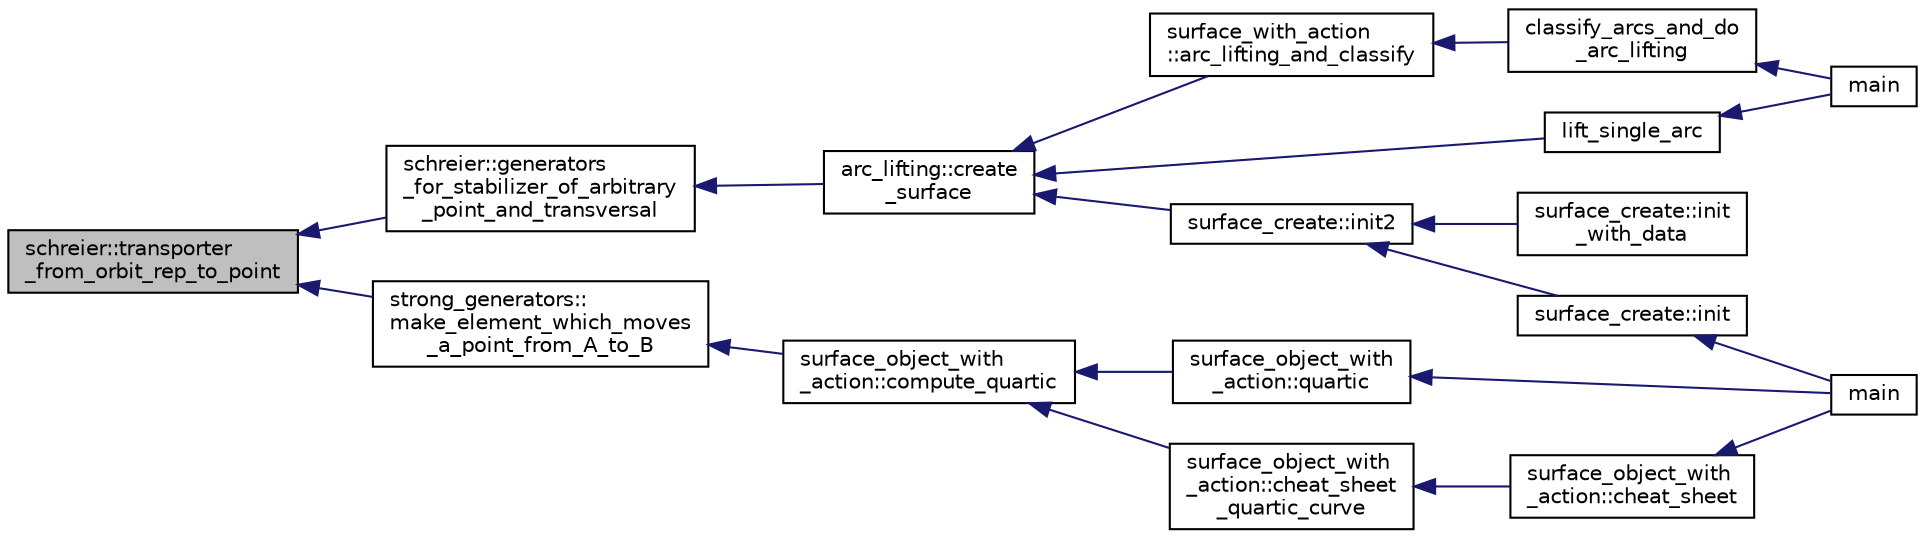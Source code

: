 digraph "schreier::transporter_from_orbit_rep_to_point"
{
  edge [fontname="Helvetica",fontsize="10",labelfontname="Helvetica",labelfontsize="10"];
  node [fontname="Helvetica",fontsize="10",shape=record];
  rankdir="LR";
  Node5571 [label="schreier::transporter\l_from_orbit_rep_to_point",height=0.2,width=0.4,color="black", fillcolor="grey75", style="filled", fontcolor="black"];
  Node5571 -> Node5572 [dir="back",color="midnightblue",fontsize="10",style="solid",fontname="Helvetica"];
  Node5572 [label="schreier::generators\l_for_stabilizer_of_arbitrary\l_point_and_transversal",height=0.2,width=0.4,color="black", fillcolor="white", style="filled",URL="$d3/dd6/classschreier.html#a63e4acebeefabb5a5dd6f4c2a60398f5"];
  Node5572 -> Node5573 [dir="back",color="midnightblue",fontsize="10",style="solid",fontname="Helvetica"];
  Node5573 [label="arc_lifting::create\l_surface",height=0.2,width=0.4,color="black", fillcolor="white", style="filled",URL="$dc/db7/classarc__lifting.html#a2b1fd46281de9ff3fef00fc122d39b2b"];
  Node5573 -> Node5574 [dir="back",color="midnightblue",fontsize="10",style="solid",fontname="Helvetica"];
  Node5574 [label="lift_single_arc",height=0.2,width=0.4,color="black", fillcolor="white", style="filled",URL="$d6/dc3/arc__lifting__main_8_c.html#a0bdc148f70112959722a40cf9758d54b"];
  Node5574 -> Node5575 [dir="back",color="midnightblue",fontsize="10",style="solid",fontname="Helvetica"];
  Node5575 [label="main",height=0.2,width=0.4,color="black", fillcolor="white", style="filled",URL="$d6/dc3/arc__lifting__main_8_c.html#a217dbf8b442f20279ea00b898af96f52"];
  Node5573 -> Node5576 [dir="back",color="midnightblue",fontsize="10",style="solid",fontname="Helvetica"];
  Node5576 [label="surface_create::init2",height=0.2,width=0.4,color="black", fillcolor="white", style="filled",URL="$de/da4/classsurface__create.html#a0d600640f7dd62d5a6c36443effdab59"];
  Node5576 -> Node5577 [dir="back",color="midnightblue",fontsize="10",style="solid",fontname="Helvetica"];
  Node5577 [label="surface_create::init\l_with_data",height=0.2,width=0.4,color="black", fillcolor="white", style="filled",URL="$de/da4/classsurface__create.html#a9226f687139676532adb1aa971fbade2"];
  Node5576 -> Node5578 [dir="back",color="midnightblue",fontsize="10",style="solid",fontname="Helvetica"];
  Node5578 [label="surface_create::init",height=0.2,width=0.4,color="black", fillcolor="white", style="filled",URL="$de/da4/classsurface__create.html#ab0db5c12825f778e3caf8aa4da02eb06"];
  Node5578 -> Node5579 [dir="back",color="midnightblue",fontsize="10",style="solid",fontname="Helvetica"];
  Node5579 [label="main",height=0.2,width=0.4,color="black", fillcolor="white", style="filled",URL="$d2/dfa/create__surface__main_8_c.html#a217dbf8b442f20279ea00b898af96f52"];
  Node5573 -> Node5580 [dir="back",color="midnightblue",fontsize="10",style="solid",fontname="Helvetica"];
  Node5580 [label="surface_with_action\l::arc_lifting_and_classify",height=0.2,width=0.4,color="black", fillcolor="white", style="filled",URL="$d8/df9/classsurface__with__action.html#a62a3948f830c59e09ef94937650a07a4"];
  Node5580 -> Node5581 [dir="back",color="midnightblue",fontsize="10",style="solid",fontname="Helvetica"];
  Node5581 [label="classify_arcs_and_do\l_arc_lifting",height=0.2,width=0.4,color="black", fillcolor="white", style="filled",URL="$d6/dc3/arc__lifting__main_8_c.html#afdd7be16f16b8c71e9a72fe5f6a0b59c"];
  Node5581 -> Node5575 [dir="back",color="midnightblue",fontsize="10",style="solid",fontname="Helvetica"];
  Node5571 -> Node5582 [dir="back",color="midnightblue",fontsize="10",style="solid",fontname="Helvetica"];
  Node5582 [label="strong_generators::\lmake_element_which_moves\l_a_point_from_A_to_B",height=0.2,width=0.4,color="black", fillcolor="white", style="filled",URL="$dc/d09/classstrong__generators.html#a79373238f3c6236b063333312b2564a8"];
  Node5582 -> Node5583 [dir="back",color="midnightblue",fontsize="10",style="solid",fontname="Helvetica"];
  Node5583 [label="surface_object_with\l_action::compute_quartic",height=0.2,width=0.4,color="black", fillcolor="white", style="filled",URL="$db/d28/classsurface__object__with__action.html#a81b56bce88b110aa6b38cfd4dce46122"];
  Node5583 -> Node5584 [dir="back",color="midnightblue",fontsize="10",style="solid",fontname="Helvetica"];
  Node5584 [label="surface_object_with\l_action::quartic",height=0.2,width=0.4,color="black", fillcolor="white", style="filled",URL="$db/d28/classsurface__object__with__action.html#a0143b698eb050332a79ed95f7d274ada"];
  Node5584 -> Node5579 [dir="back",color="midnightblue",fontsize="10",style="solid",fontname="Helvetica"];
  Node5583 -> Node5585 [dir="back",color="midnightblue",fontsize="10",style="solid",fontname="Helvetica"];
  Node5585 [label="surface_object_with\l_action::cheat_sheet\l_quartic_curve",height=0.2,width=0.4,color="black", fillcolor="white", style="filled",URL="$db/d28/classsurface__object__with__action.html#a7f42e37fc76dd9b6b113e35c2b886b36"];
  Node5585 -> Node5586 [dir="back",color="midnightblue",fontsize="10",style="solid",fontname="Helvetica"];
  Node5586 [label="surface_object_with\l_action::cheat_sheet",height=0.2,width=0.4,color="black", fillcolor="white", style="filled",URL="$db/d28/classsurface__object__with__action.html#a13371a6bb26f27759adcc0f7292b12d2"];
  Node5586 -> Node5579 [dir="back",color="midnightblue",fontsize="10",style="solid",fontname="Helvetica"];
}
